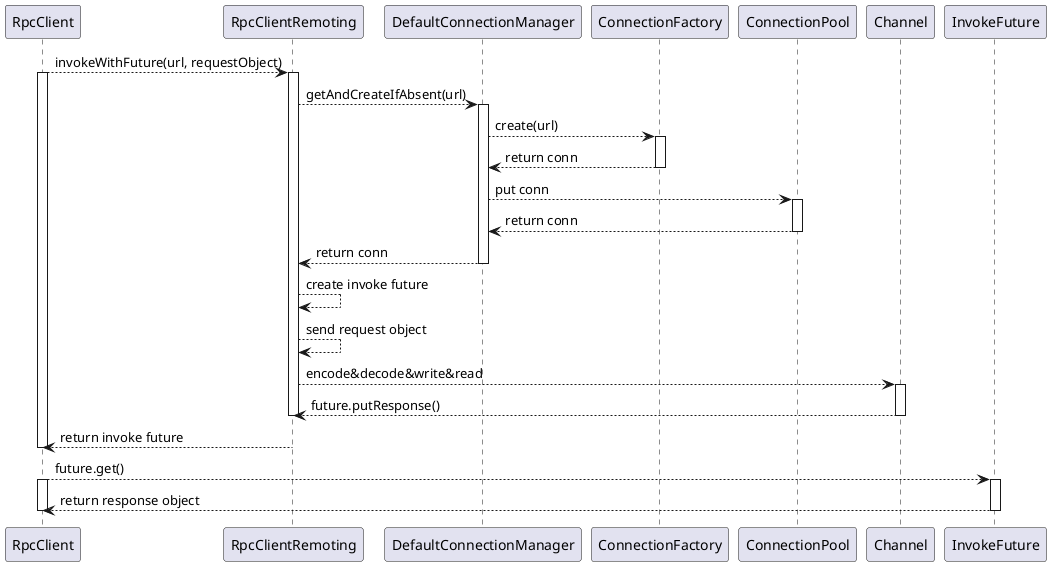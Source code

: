 @startuml
participant RpcClient
participant RpcClientRemoting
participant DefaultConnectionManager

RpcClient --> RpcClientRemoting: invokeWithFuture(url, requestObject)
activate RpcClient
activate RpcClientRemoting

RpcClientRemoting --> DefaultConnectionManager: getAndCreateIfAbsent(url)
activate DefaultConnectionManager

DefaultConnectionManager --> ConnectionFactory: create(url)
activate ConnectionFactory

ConnectionFactory --> DefaultConnectionManager : return conn
deactivate ConnectionFactory

DefaultConnectionManager --> ConnectionPool: put conn
activate ConnectionPool
ConnectionPool --> DefaultConnectionManager: return conn
deactivate ConnectionPool

DefaultConnectionManager --> RpcClientRemoting: return conn
deactivate DefaultConnectionManager

RpcClientRemoting --> RpcClientRemoting: create invoke future
RpcClientRemoting --> RpcClientRemoting: send request object

RpcClientRemoting --> Channel: encode&decode&write&read
activate Channel
Channel --> RpcClientRemoting: future.putResponse()
deactivate Channel
deactivate RpcClientRemoting

RpcClientRemoting --> RpcClient: return invoke future
deactivate RpcClient

RpcClient --> InvokeFuture: future.get()
activate RpcClient
activate InvokeFuture

InvokeFuture --> RpcClient: return response object
deactivate InvokeFuture
deactivate RpcClient
@enduml